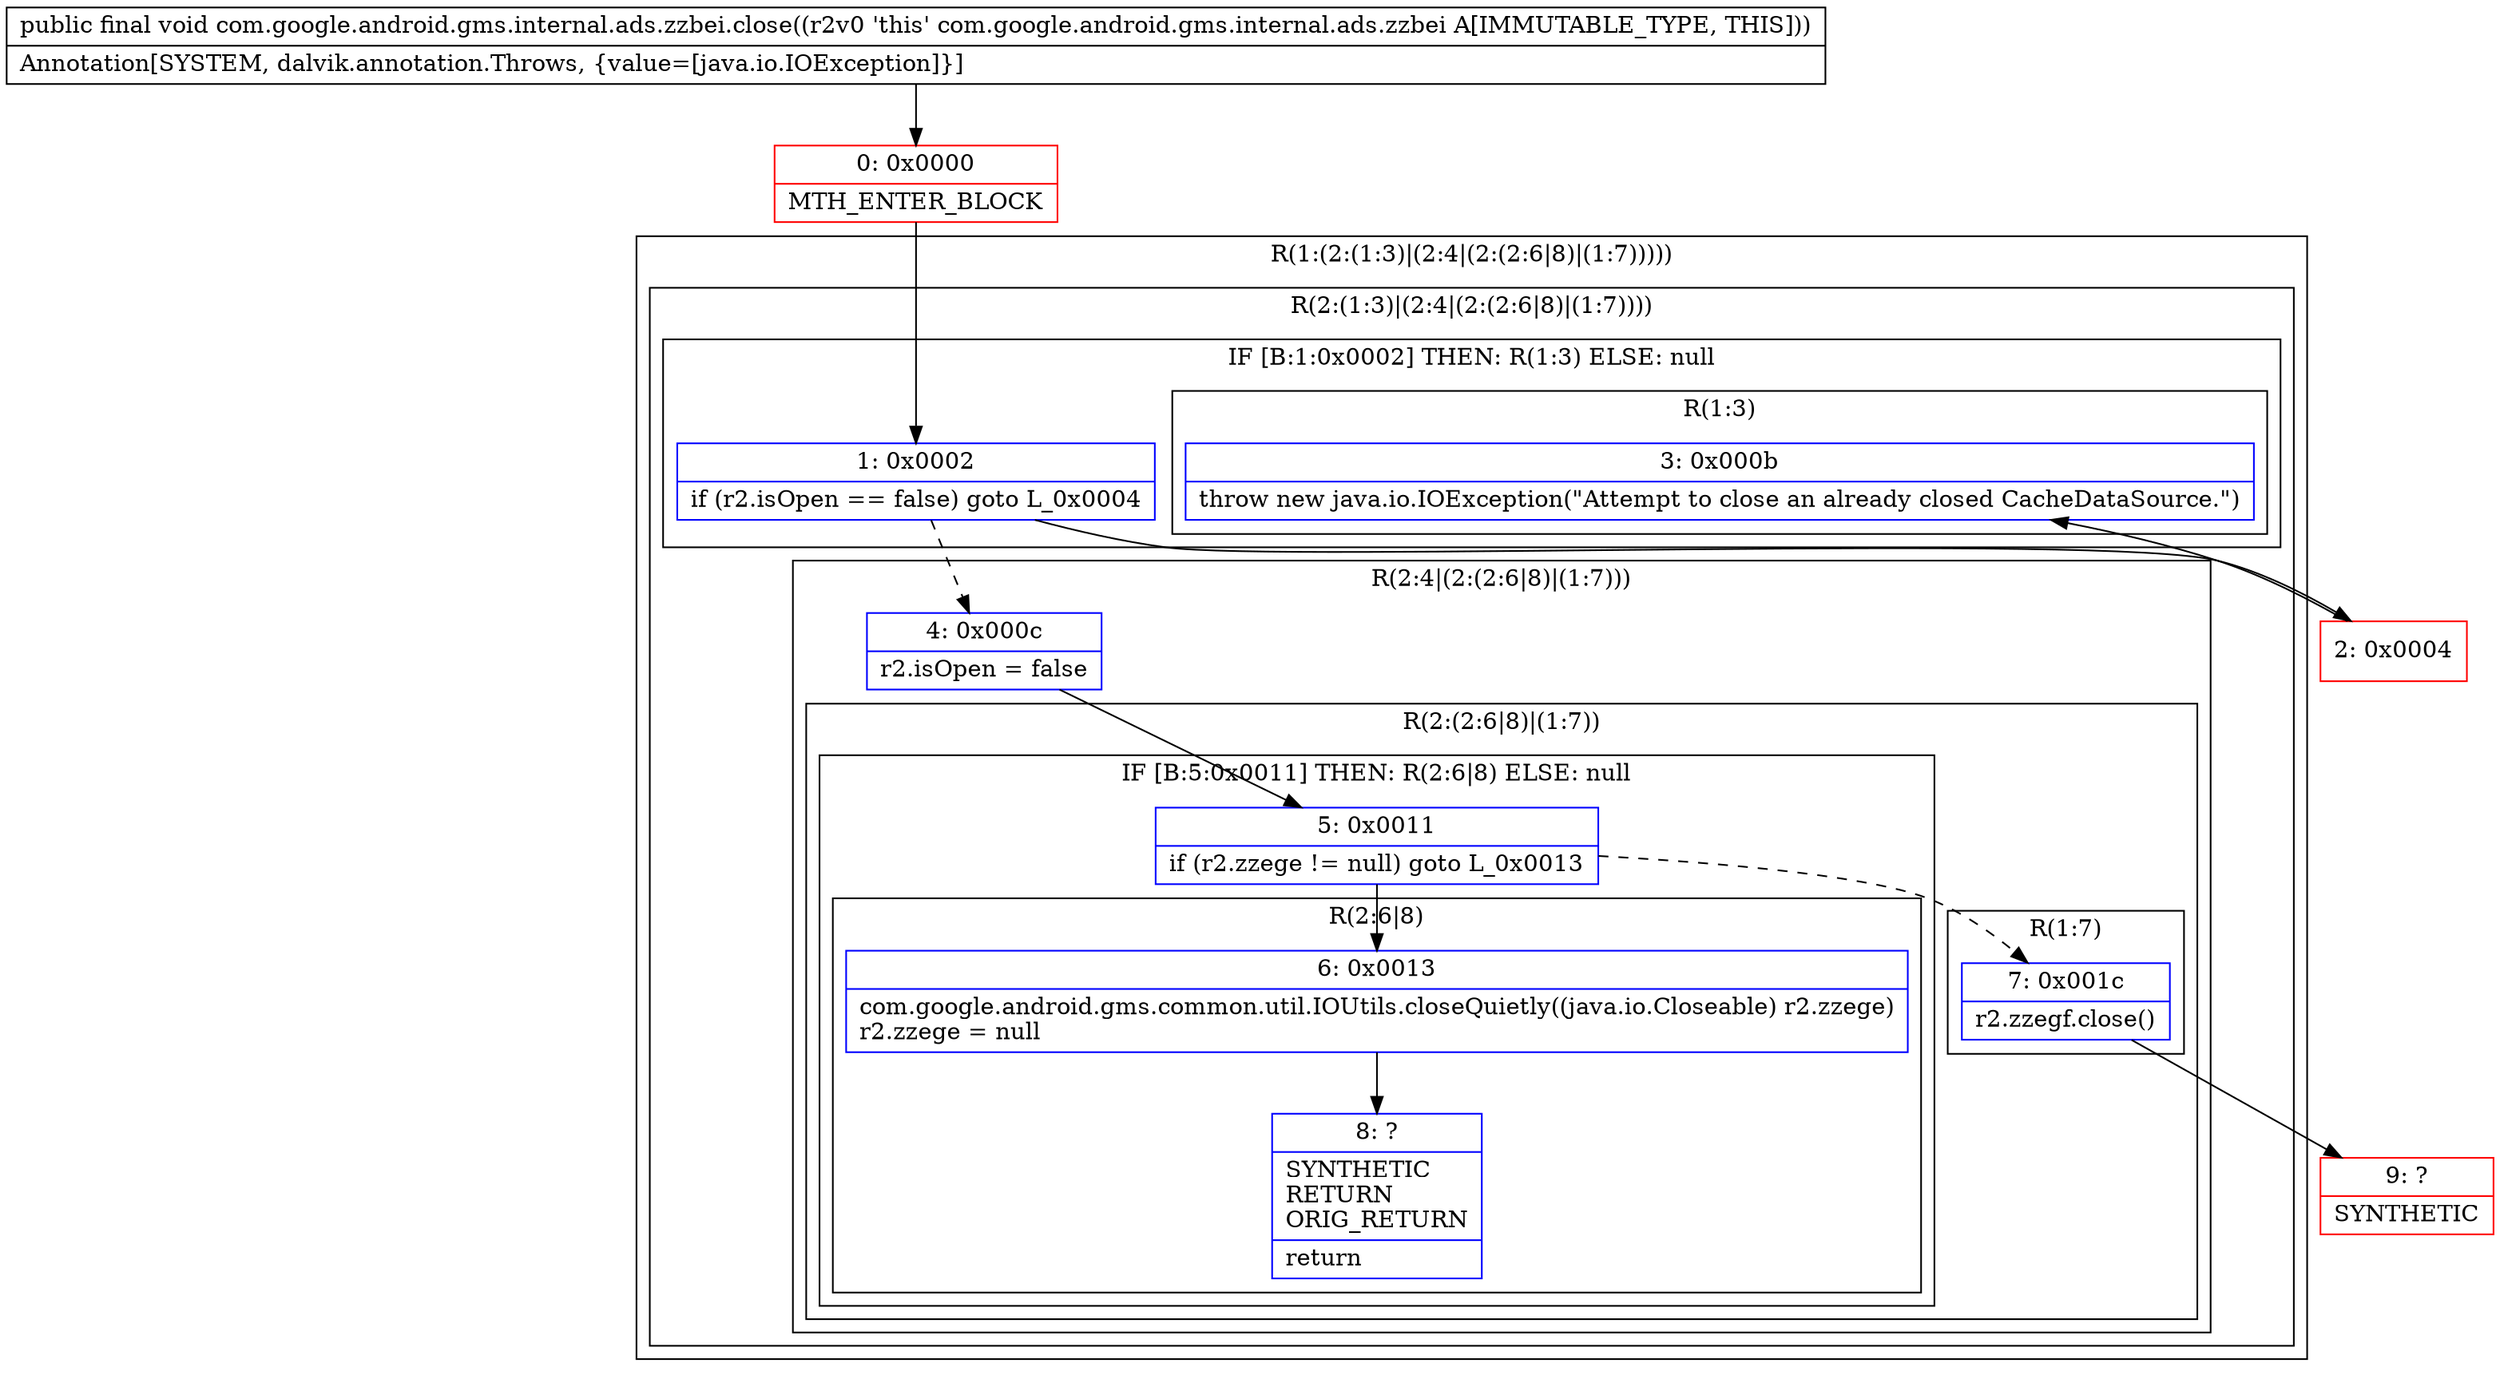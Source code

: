 digraph "CFG forcom.google.android.gms.internal.ads.zzbei.close()V" {
subgraph cluster_Region_965493508 {
label = "R(1:(2:(1:3)|(2:4|(2:(2:6|8)|(1:7)))))";
node [shape=record,color=blue];
subgraph cluster_Region_311963905 {
label = "R(2:(1:3)|(2:4|(2:(2:6|8)|(1:7))))";
node [shape=record,color=blue];
subgraph cluster_IfRegion_739612006 {
label = "IF [B:1:0x0002] THEN: R(1:3) ELSE: null";
node [shape=record,color=blue];
Node_1 [shape=record,label="{1\:\ 0x0002|if (r2.isOpen == false) goto L_0x0004\l}"];
subgraph cluster_Region_1402092500 {
label = "R(1:3)";
node [shape=record,color=blue];
Node_3 [shape=record,label="{3\:\ 0x000b|throw new java.io.IOException(\"Attempt to close an already closed CacheDataSource.\")\l}"];
}
}
subgraph cluster_Region_148756161 {
label = "R(2:4|(2:(2:6|8)|(1:7)))";
node [shape=record,color=blue];
Node_4 [shape=record,label="{4\:\ 0x000c|r2.isOpen = false\l}"];
subgraph cluster_Region_1528757986 {
label = "R(2:(2:6|8)|(1:7))";
node [shape=record,color=blue];
subgraph cluster_IfRegion_1537277506 {
label = "IF [B:5:0x0011] THEN: R(2:6|8) ELSE: null";
node [shape=record,color=blue];
Node_5 [shape=record,label="{5\:\ 0x0011|if (r2.zzege != null) goto L_0x0013\l}"];
subgraph cluster_Region_430846585 {
label = "R(2:6|8)";
node [shape=record,color=blue];
Node_6 [shape=record,label="{6\:\ 0x0013|com.google.android.gms.common.util.IOUtils.closeQuietly((java.io.Closeable) r2.zzege)\lr2.zzege = null\l}"];
Node_8 [shape=record,label="{8\:\ ?|SYNTHETIC\lRETURN\lORIG_RETURN\l|return\l}"];
}
}
subgraph cluster_Region_2133038163 {
label = "R(1:7)";
node [shape=record,color=blue];
Node_7 [shape=record,label="{7\:\ 0x001c|r2.zzegf.close()\l}"];
}
}
}
}
}
Node_0 [shape=record,color=red,label="{0\:\ 0x0000|MTH_ENTER_BLOCK\l}"];
Node_2 [shape=record,color=red,label="{2\:\ 0x0004}"];
Node_9 [shape=record,color=red,label="{9\:\ ?|SYNTHETIC\l}"];
MethodNode[shape=record,label="{public final void com.google.android.gms.internal.ads.zzbei.close((r2v0 'this' com.google.android.gms.internal.ads.zzbei A[IMMUTABLE_TYPE, THIS]))  | Annotation[SYSTEM, dalvik.annotation.Throws, \{value=[java.io.IOException]\}]\l}"];
MethodNode -> Node_0;
Node_1 -> Node_2;
Node_1 -> Node_4[style=dashed];
Node_4 -> Node_5;
Node_5 -> Node_6;
Node_5 -> Node_7[style=dashed];
Node_6 -> Node_8;
Node_7 -> Node_9;
Node_0 -> Node_1;
Node_2 -> Node_3;
}

